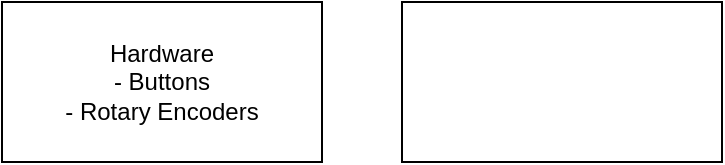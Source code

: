 <mxfile version="15.8.7" type="device"><diagram id="7zr_PBunHAHGx6O_l87L" name="Page-1"><mxGraphModel dx="673" dy="475" grid="1" gridSize="10" guides="1" tooltips="1" connect="1" arrows="1" fold="1" page="1" pageScale="1" pageWidth="900" pageHeight="1600" math="0" shadow="0"><root><mxCell id="0"/><mxCell id="1" parent="0"/><mxCell id="XVmL8qNm1JxWQaNNTJvQ-1" value="Hardware&lt;br&gt;- Buttons&lt;br&gt;- Rotary Encoders" style="rounded=0;whiteSpace=wrap;html=1;" vertex="1" parent="1"><mxGeometry x="40" y="40" width="160" height="80" as="geometry"/></mxCell><mxCell id="XVmL8qNm1JxWQaNNTJvQ-2" value="" style="rounded=0;whiteSpace=wrap;html=1;" vertex="1" parent="1"><mxGeometry x="240" y="40" width="160" height="80" as="geometry"/></mxCell></root></mxGraphModel></diagram></mxfile>